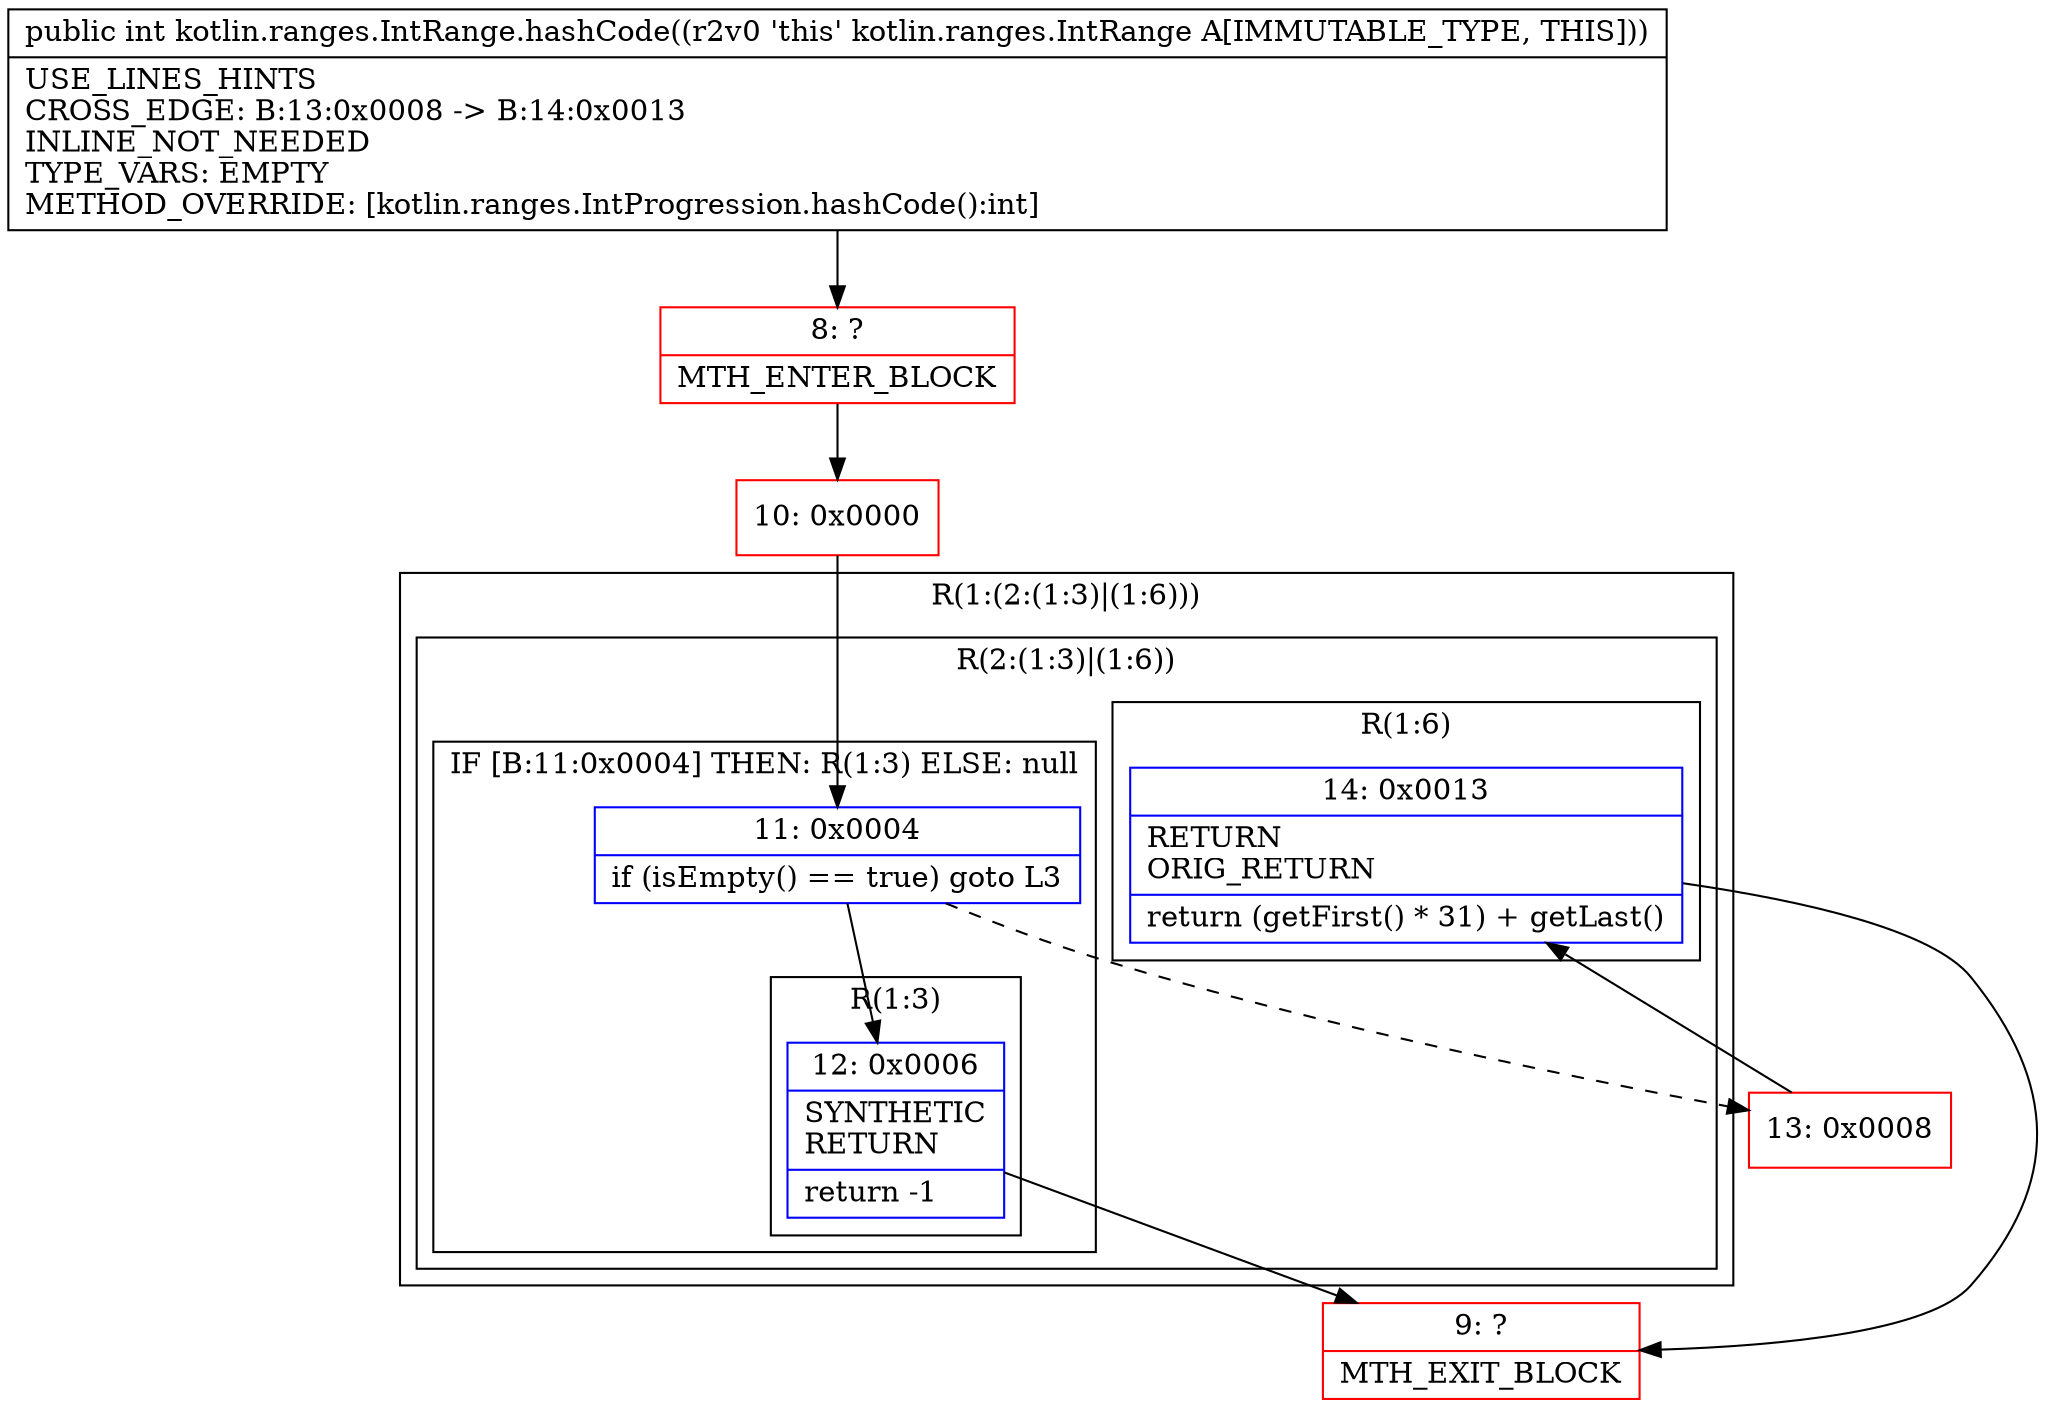 digraph "CFG forkotlin.ranges.IntRange.hashCode()I" {
subgraph cluster_Region_185573059 {
label = "R(1:(2:(1:3)|(1:6)))";
node [shape=record,color=blue];
subgraph cluster_Region_1888148876 {
label = "R(2:(1:3)|(1:6))";
node [shape=record,color=blue];
subgraph cluster_IfRegion_1892375984 {
label = "IF [B:11:0x0004] THEN: R(1:3) ELSE: null";
node [shape=record,color=blue];
Node_11 [shape=record,label="{11\:\ 0x0004|if (isEmpty() == true) goto L3\l}"];
subgraph cluster_Region_1318691346 {
label = "R(1:3)";
node [shape=record,color=blue];
Node_12 [shape=record,label="{12\:\ 0x0006|SYNTHETIC\lRETURN\l|return \-1\l}"];
}
}
subgraph cluster_Region_966247556 {
label = "R(1:6)";
node [shape=record,color=blue];
Node_14 [shape=record,label="{14\:\ 0x0013|RETURN\lORIG_RETURN\l|return (getFirst() * 31) + getLast()\l}"];
}
}
}
Node_8 [shape=record,color=red,label="{8\:\ ?|MTH_ENTER_BLOCK\l}"];
Node_10 [shape=record,color=red,label="{10\:\ 0x0000}"];
Node_9 [shape=record,color=red,label="{9\:\ ?|MTH_EXIT_BLOCK\l}"];
Node_13 [shape=record,color=red,label="{13\:\ 0x0008}"];
MethodNode[shape=record,label="{public int kotlin.ranges.IntRange.hashCode((r2v0 'this' kotlin.ranges.IntRange A[IMMUTABLE_TYPE, THIS]))  | USE_LINES_HINTS\lCROSS_EDGE: B:13:0x0008 \-\> B:14:0x0013\lINLINE_NOT_NEEDED\lTYPE_VARS: EMPTY\lMETHOD_OVERRIDE: [kotlin.ranges.IntProgression.hashCode():int]\l}"];
MethodNode -> Node_8;Node_11 -> Node_12;
Node_11 -> Node_13[style=dashed];
Node_12 -> Node_9;
Node_14 -> Node_9;
Node_8 -> Node_10;
Node_10 -> Node_11;
Node_13 -> Node_14;
}

